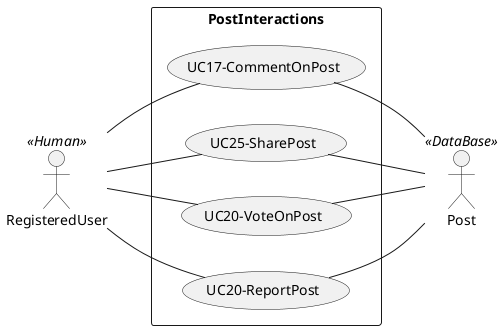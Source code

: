 
@startuml PostInteractions
left to right direction
skinparam packageStyle rectangle
actor RegisteredUser as A3 << Human >>
actor Post as A8 << DataBase >>
' actor Post as A8 << Database >>

' usecase (UC4-ShareToSocialMedia) as UC4
' A1 -- (UC4)
' (UC4) -- A6

rectangle PostInteractions {
    usecase (UC17-CommentOnPost) as UC17
    usecase (UC25-SharePost) as UC25
    usecase (UC20-VoteOnPost) as UC20
    usecase (UC20-ReportPost) as UC29
    (UC17) -- A8
    (UC25) -- A8
    (UC20) -- A8
    (UC29) -- A8
    A3 -- (UC17)
    A3 -- (UC25)
    A3 -- (UC20)
    A3 -- (UC29)
}

@enduml
